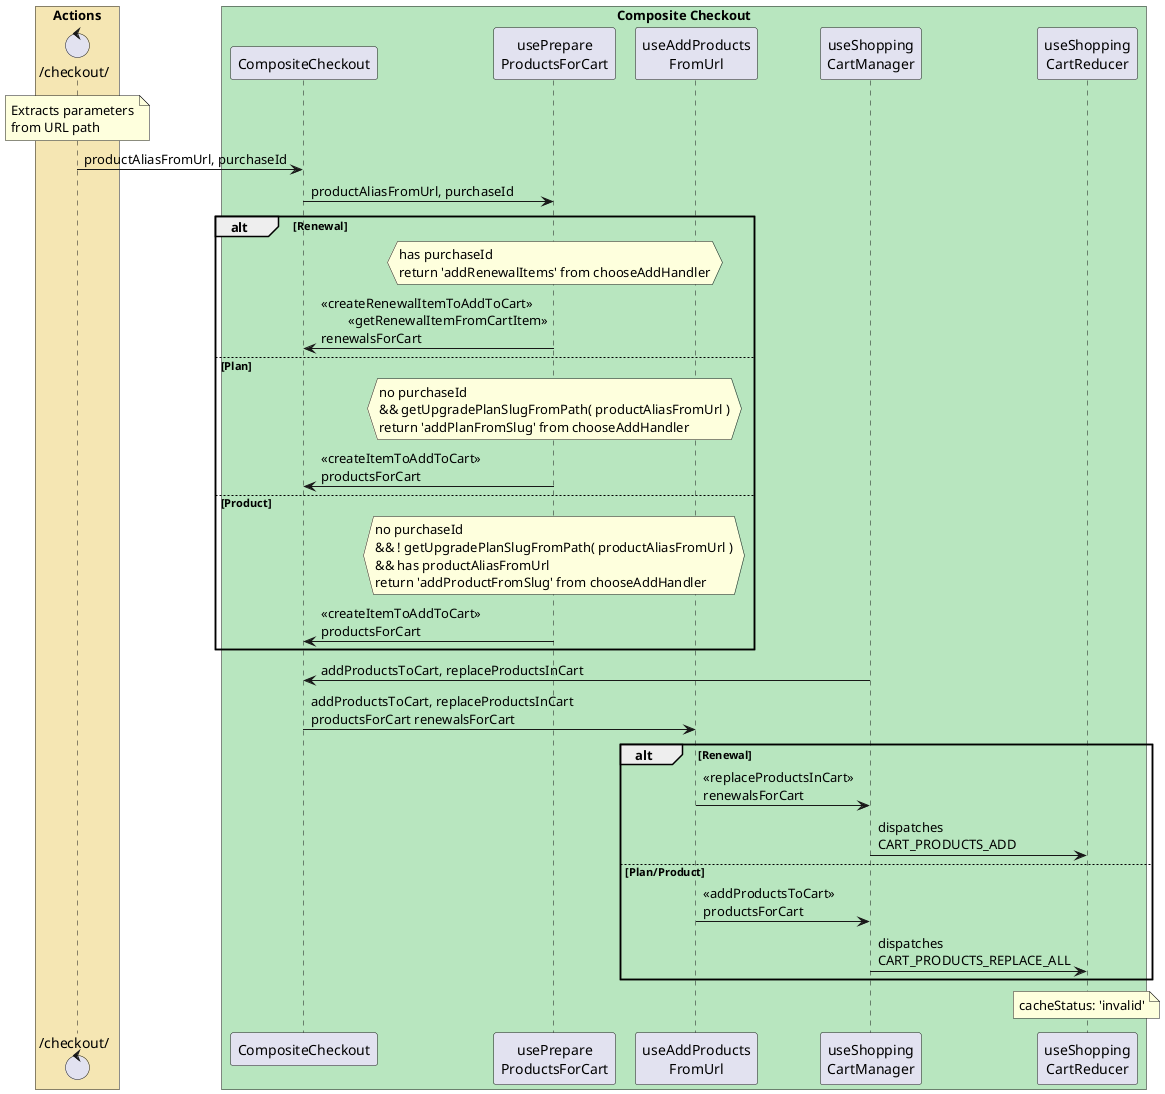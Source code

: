 @startuml

'red: #facfd2
'orange: #f7dcc6
'yellow: #f5e6b3
'green: #b8e6bf

skinparam ParticipantPadding 5
skinparam BoxPadding 5

box "Actions" #f5e6b3
	control CheckoutController as "/checkout/"
end box
box "Composite Checkout" #b8e6bf
  participant CompositeCheckout
  participant usePrepareProductsForCart as "usePrepare\nProductsForCart"
  participant useAddProductsFromUrl as "useAddProducts\nFromUrl"
  participant useShoppingCartManager as "useShopping\nCartManager"
  participant useShoppingCartReducer as "useShopping\nCartReducer"
end box

'Page load
note over CheckoutController
	Extracts parameters
	from URL path
end note
CheckoutController -> CompositeCheckout : productAliasFromUrl, purchaseId

CompositeCheckout -> usePrepareProductsForCart : productAliasFromUrl, purchaseId
alt Renewal
	hnote over usePrepareProductsForCart
		has purchaseId
		return 'addRenewalItems' from chooseAddHandler
	end hnote
	usePrepareProductsForCart -> CompositeCheckout : << createRenewalItemToAddToCart >>\n\t<< getRenewalItemFromCartItem >>\nrenewalsForCart
else Plan
	hnote over usePrepareProductsForCart
		no purchaseId
		&& getUpgradePlanSlugFromPath( productAliasFromUrl )
		return 'addPlanFromSlug' from chooseAddHandler
	end hnote
	usePrepareProductsForCart -> CompositeCheckout : << createItemToAddToCart >>\nproductsForCart
else Product
	hnote over usePrepareProductsForCart
		no purchaseId
		&& ! getUpgradePlanSlugFromPath( productAliasFromUrl )
		&& has productAliasFromUrl
		return 'addProductFromSlug' from chooseAddHandler
	end hnote
	usePrepareProductsForCart -> CompositeCheckout : << createItemToAddToCart >>\nproductsForCart
end
useShoppingCartManager -> CompositeCheckout : addProductsToCart, replaceProductsInCart
CompositeCheckout -> useAddProductsFromUrl : addProductsToCart, replaceProductsInCart\nproductsForCart renewalsForCart
alt Renewal
	useAddProductsFromUrl -> useShoppingCartManager : << replaceProductsInCart >>\nrenewalsForCart
	useShoppingCartManager -> useShoppingCartReducer : dispatches\nCART_PRODUCTS_ADD
else Plan/Product
	useAddProductsFromUrl -> useShoppingCartManager : << addProductsToCart >>\nproductsForCart
	useShoppingCartManager -> useShoppingCartReducer : dispatches\nCART_PRODUCTS_REPLACE_ALL
end
note over useShoppingCartReducer
	cacheStatus: 'invalid'
end note

@enduml
